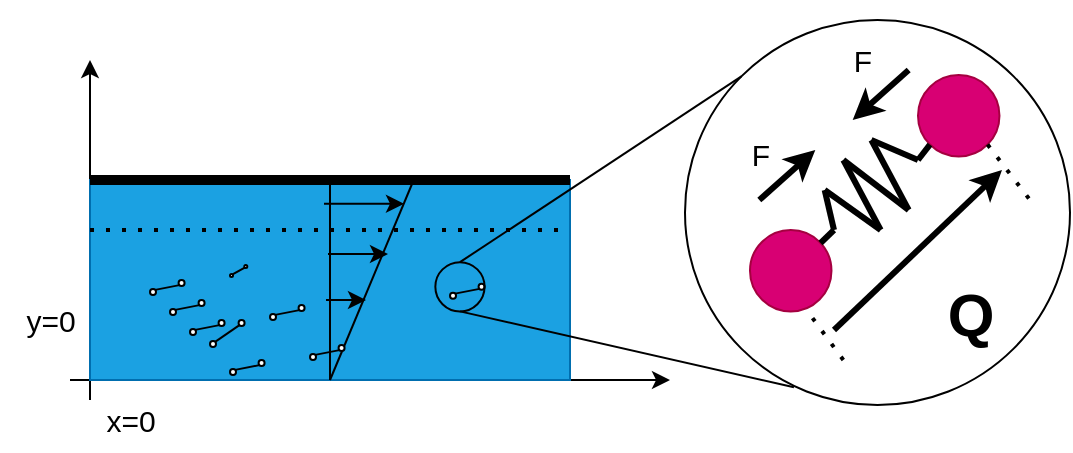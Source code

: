<mxfile version="21.1.3" type="github">
  <diagram id="RbWwaUtCM0gXpG9aIwTm" name="第 1 页">
    <mxGraphModel dx="557" dy="296" grid="0" gridSize="10" guides="1" tooltips="1" connect="1" arrows="1" fold="1" page="1" pageScale="1" pageWidth="827" pageHeight="1169" math="0" shadow="0">
      <root>
        <mxCell id="0" />
        <mxCell id="1" style="" parent="0" />
        <mxCell id="zauIGiu-Af3dXEBVpL37-1" value="" style="endArrow=classic;html=1;rounded=0;" parent="1" edge="1">
          <mxGeometry width="50" height="50" relative="1" as="geometry">
            <mxPoint x="190" y="360" as="sourcePoint" />
            <mxPoint x="490" y="360" as="targetPoint" />
          </mxGeometry>
        </mxCell>
        <mxCell id="zauIGiu-Af3dXEBVpL37-2" value="" style="endArrow=classic;html=1;rounded=0;" parent="1" edge="1">
          <mxGeometry width="50" height="50" relative="1" as="geometry">
            <mxPoint x="200" y="370" as="sourcePoint" />
            <mxPoint x="200" y="200" as="targetPoint" />
          </mxGeometry>
        </mxCell>
        <mxCell id="zauIGiu-Af3dXEBVpL37-32" value="" style="rounded=0;whiteSpace=wrap;html=1;fillStyle=auto;strokeColor=#006EAF;fillColor=#1ba1e2;fontColor=#ffffff;" parent="1" vertex="1">
          <mxGeometry x="200" y="260" width="240" height="100" as="geometry" />
        </mxCell>
        <mxCell id="zauIGiu-Af3dXEBVpL37-33" value="" style="endArrow=none;dashed=1;html=1;dashPattern=1 3;strokeWidth=2;rounded=0;exitX=0;exitY=0.25;exitDx=0;exitDy=0;entryX=1;entryY=0.25;entryDx=0;entryDy=0;" parent="1" source="zauIGiu-Af3dXEBVpL37-32" target="zauIGiu-Af3dXEBVpL37-32" edge="1">
          <mxGeometry width="50" height="50" relative="1" as="geometry">
            <mxPoint x="390" y="500" as="sourcePoint" />
            <mxPoint x="440" y="450" as="targetPoint" />
          </mxGeometry>
        </mxCell>
        <mxCell id="zauIGiu-Af3dXEBVpL37-34" value="" style="endArrow=none;html=1;rounded=0;strokeWidth=5;entryX=1;entryY=0;entryDx=0;entryDy=0;" parent="1" target="zauIGiu-Af3dXEBVpL37-32" edge="1">
          <mxGeometry width="50" height="50" relative="1" as="geometry">
            <mxPoint x="200" y="260" as="sourcePoint" />
            <mxPoint x="250" y="210" as="targetPoint" />
          </mxGeometry>
        </mxCell>
        <mxCell id="zauIGiu-Af3dXEBVpL37-35" value="" style="endArrow=none;html=1;rounded=0;strokeWidth=1;exitX=0.5;exitY=1;exitDx=0;exitDy=0;" parent="1" source="zauIGiu-Af3dXEBVpL37-32" edge="1">
          <mxGeometry width="50" height="50" relative="1" as="geometry">
            <mxPoint x="280" y="340" as="sourcePoint" />
            <mxPoint x="320" y="260" as="targetPoint" />
          </mxGeometry>
        </mxCell>
        <mxCell id="zauIGiu-Af3dXEBVpL37-36" value="" style="endArrow=none;html=1;rounded=0;strokeWidth=1;exitX=0.5;exitY=1;exitDx=0;exitDy=0;" parent="1" source="zauIGiu-Af3dXEBVpL37-32" edge="1">
          <mxGeometry width="50" height="50" relative="1" as="geometry">
            <mxPoint x="350" y="350" as="sourcePoint" />
            <mxPoint x="361" y="262" as="targetPoint" />
          </mxGeometry>
        </mxCell>
        <mxCell id="zauIGiu-Af3dXEBVpL37-37" value="" style="endArrow=classic;html=1;rounded=0;strokeWidth=1;" parent="1" edge="1">
          <mxGeometry width="50" height="50" relative="1" as="geometry">
            <mxPoint x="318" y="320" as="sourcePoint" />
            <mxPoint x="338" y="320" as="targetPoint" />
          </mxGeometry>
        </mxCell>
        <mxCell id="zauIGiu-Af3dXEBVpL37-38" value="" style="endArrow=classic;html=1;rounded=0;strokeWidth=1;" parent="1" edge="1">
          <mxGeometry width="50" height="50" relative="1" as="geometry">
            <mxPoint x="319" y="297" as="sourcePoint" />
            <mxPoint x="349" y="297" as="targetPoint" />
          </mxGeometry>
        </mxCell>
        <mxCell id="zauIGiu-Af3dXEBVpL37-39" value="" style="endArrow=classic;html=1;rounded=0;strokeWidth=1;" parent="1" edge="1">
          <mxGeometry width="50" height="50" relative="1" as="geometry">
            <mxPoint x="317" y="271.89" as="sourcePoint" />
            <mxPoint x="357" y="271.89" as="targetPoint" />
          </mxGeometry>
        </mxCell>
        <mxCell id="zauIGiu-Af3dXEBVpL37-54" value="" style="group" parent="1" vertex="1" connectable="0">
          <mxGeometry x="230" y="310" width="20" height="7.5" as="geometry" />
        </mxCell>
        <mxCell id="zauIGiu-Af3dXEBVpL37-55" value="" style="ellipse;whiteSpace=wrap;html=1;aspect=fixed;fillStyle=auto;" parent="zauIGiu-Af3dXEBVpL37-54" vertex="1">
          <mxGeometry y="4.5" width="3" height="3" as="geometry" />
        </mxCell>
        <mxCell id="zauIGiu-Af3dXEBVpL37-56" value="" style="ellipse;whiteSpace=wrap;html=1;aspect=fixed;fillStyle=auto;" parent="zauIGiu-Af3dXEBVpL37-54" vertex="1">
          <mxGeometry x="14.286" width="3" height="3" as="geometry" />
        </mxCell>
        <mxCell id="zauIGiu-Af3dXEBVpL37-57" value="" style="endArrow=none;html=1;rounded=0;strokeWidth=1;entryX=0;entryY=1;entryDx=0;entryDy=0;exitX=1;exitY=0;exitDx=0;exitDy=0;" parent="zauIGiu-Af3dXEBVpL37-54" source="zauIGiu-Af3dXEBVpL37-55" target="zauIGiu-Af3dXEBVpL37-56" edge="1">
          <mxGeometry width="50" height="50" relative="1" as="geometry">
            <mxPoint x="5.714" y="4.5" as="sourcePoint" />
            <mxPoint x="11.429" y="1.5" as="targetPoint" />
          </mxGeometry>
        </mxCell>
        <mxCell id="zauIGiu-Af3dXEBVpL37-62" value="" style="group" parent="1" vertex="1" connectable="0">
          <mxGeometry x="240" y="320" width="20" height="7.5" as="geometry" />
        </mxCell>
        <mxCell id="zauIGiu-Af3dXEBVpL37-63" value="" style="ellipse;whiteSpace=wrap;html=1;aspect=fixed;fillStyle=auto;" parent="zauIGiu-Af3dXEBVpL37-62" vertex="1">
          <mxGeometry y="4.5" width="3" height="3" as="geometry" />
        </mxCell>
        <mxCell id="zauIGiu-Af3dXEBVpL37-64" value="" style="ellipse;whiteSpace=wrap;html=1;aspect=fixed;fillStyle=auto;" parent="zauIGiu-Af3dXEBVpL37-62" vertex="1">
          <mxGeometry x="14.286" width="3" height="3" as="geometry" />
        </mxCell>
        <mxCell id="zauIGiu-Af3dXEBVpL37-65" value="" style="endArrow=none;html=1;rounded=0;strokeWidth=1;entryX=0;entryY=1;entryDx=0;entryDy=0;exitX=1;exitY=0;exitDx=0;exitDy=0;" parent="zauIGiu-Af3dXEBVpL37-62" source="zauIGiu-Af3dXEBVpL37-63" target="zauIGiu-Af3dXEBVpL37-64" edge="1">
          <mxGeometry width="50" height="50" relative="1" as="geometry">
            <mxPoint x="5.714" y="4.5" as="sourcePoint" />
            <mxPoint x="11.429" y="1.5" as="targetPoint" />
          </mxGeometry>
        </mxCell>
        <mxCell id="zauIGiu-Af3dXEBVpL37-66" value="" style="group;rotation=90;" parent="1" vertex="1" connectable="0">
          <mxGeometry x="250" y="330" width="20" height="7.5" as="geometry" />
        </mxCell>
        <mxCell id="zauIGiu-Af3dXEBVpL37-67" value="" style="ellipse;whiteSpace=wrap;html=1;aspect=fixed;fillStyle=auto;" parent="zauIGiu-Af3dXEBVpL37-66" vertex="1">
          <mxGeometry y="4.5" width="3" height="3" as="geometry" />
        </mxCell>
        <mxCell id="zauIGiu-Af3dXEBVpL37-68" value="" style="ellipse;whiteSpace=wrap;html=1;aspect=fixed;fillStyle=auto;" parent="zauIGiu-Af3dXEBVpL37-66" vertex="1">
          <mxGeometry x="14.286" width="3" height="3" as="geometry" />
        </mxCell>
        <mxCell id="zauIGiu-Af3dXEBVpL37-69" value="" style="endArrow=none;html=1;rounded=0;strokeWidth=1;entryX=0;entryY=1;entryDx=0;entryDy=0;exitX=1;exitY=0;exitDx=0;exitDy=0;" parent="zauIGiu-Af3dXEBVpL37-66" source="zauIGiu-Af3dXEBVpL37-67" target="zauIGiu-Af3dXEBVpL37-68" edge="1">
          <mxGeometry width="50" height="50" relative="1" as="geometry">
            <mxPoint x="5.714" y="4.5" as="sourcePoint" />
            <mxPoint x="11.429" y="1.5" as="targetPoint" />
          </mxGeometry>
        </mxCell>
        <mxCell id="zauIGiu-Af3dXEBVpL37-70" value="" style="group" parent="1" vertex="1" connectable="0">
          <mxGeometry x="260" y="330" width="20" height="17.5" as="geometry" />
        </mxCell>
        <mxCell id="zauIGiu-Af3dXEBVpL37-71" value="" style="ellipse;whiteSpace=wrap;html=1;aspect=fixed;fillStyle=auto;" parent="zauIGiu-Af3dXEBVpL37-70" vertex="1">
          <mxGeometry y="10.5" width="3" height="3" as="geometry" />
        </mxCell>
        <mxCell id="zauIGiu-Af3dXEBVpL37-72" value="" style="ellipse;whiteSpace=wrap;html=1;aspect=fixed;fillStyle=auto;" parent="zauIGiu-Af3dXEBVpL37-70" vertex="1">
          <mxGeometry x="14.286" width="3" height="3" as="geometry" />
        </mxCell>
        <mxCell id="zauIGiu-Af3dXEBVpL37-73" value="" style="endArrow=none;html=1;rounded=0;strokeWidth=1;entryX=0;entryY=1;entryDx=0;entryDy=0;exitX=1;exitY=0;exitDx=0;exitDy=0;" parent="zauIGiu-Af3dXEBVpL37-70" source="zauIGiu-Af3dXEBVpL37-71" target="zauIGiu-Af3dXEBVpL37-72" edge="1">
          <mxGeometry width="50" height="50" relative="1" as="geometry">
            <mxPoint x="5.714" y="10.5" as="sourcePoint" />
            <mxPoint x="11.429" y="3.5" as="targetPoint" />
          </mxGeometry>
        </mxCell>
        <mxCell id="zauIGiu-Af3dXEBVpL37-74" value="" style="group" parent="1" vertex="1" connectable="0">
          <mxGeometry x="270" y="350" width="20" height="7.5" as="geometry" />
        </mxCell>
        <mxCell id="zauIGiu-Af3dXEBVpL37-75" value="" style="ellipse;whiteSpace=wrap;html=1;aspect=fixed;fillStyle=auto;" parent="zauIGiu-Af3dXEBVpL37-74" vertex="1">
          <mxGeometry y="4.5" width="3" height="3" as="geometry" />
        </mxCell>
        <mxCell id="zauIGiu-Af3dXEBVpL37-76" value="" style="ellipse;whiteSpace=wrap;html=1;aspect=fixed;fillStyle=auto;" parent="zauIGiu-Af3dXEBVpL37-74" vertex="1">
          <mxGeometry x="14.286" width="3" height="3" as="geometry" />
        </mxCell>
        <mxCell id="zauIGiu-Af3dXEBVpL37-77" value="" style="endArrow=none;html=1;rounded=0;strokeWidth=1;entryX=0;entryY=1;entryDx=0;entryDy=0;exitX=1;exitY=0;exitDx=0;exitDy=0;" parent="zauIGiu-Af3dXEBVpL37-74" source="zauIGiu-Af3dXEBVpL37-75" target="zauIGiu-Af3dXEBVpL37-76" edge="1">
          <mxGeometry width="50" height="50" relative="1" as="geometry">
            <mxPoint x="5.714" y="4.5" as="sourcePoint" />
            <mxPoint x="11.429" y="1.5" as="targetPoint" />
          </mxGeometry>
        </mxCell>
        <mxCell id="zauIGiu-Af3dXEBVpL37-78" value="" style="group" parent="1" vertex="1" connectable="0">
          <mxGeometry x="290" y="322.5" width="20" height="7.5" as="geometry" />
        </mxCell>
        <mxCell id="zauIGiu-Af3dXEBVpL37-79" value="" style="ellipse;whiteSpace=wrap;html=1;aspect=fixed;fillStyle=auto;" parent="zauIGiu-Af3dXEBVpL37-78" vertex="1">
          <mxGeometry y="4.5" width="3" height="3" as="geometry" />
        </mxCell>
        <mxCell id="zauIGiu-Af3dXEBVpL37-80" value="" style="ellipse;whiteSpace=wrap;html=1;aspect=fixed;fillStyle=auto;" parent="zauIGiu-Af3dXEBVpL37-78" vertex="1">
          <mxGeometry x="14.286" width="3" height="3" as="geometry" />
        </mxCell>
        <mxCell id="zauIGiu-Af3dXEBVpL37-81" value="" style="endArrow=none;html=1;rounded=0;strokeWidth=1;entryX=0;entryY=1;entryDx=0;entryDy=0;exitX=1;exitY=0;exitDx=0;exitDy=0;" parent="zauIGiu-Af3dXEBVpL37-78" source="zauIGiu-Af3dXEBVpL37-79" target="zauIGiu-Af3dXEBVpL37-80" edge="1">
          <mxGeometry width="50" height="50" relative="1" as="geometry">
            <mxPoint x="5.714" y="4.5" as="sourcePoint" />
            <mxPoint x="11.429" y="1.5" as="targetPoint" />
          </mxGeometry>
        </mxCell>
        <mxCell id="zauIGiu-Af3dXEBVpL37-82" value="" style="group" parent="1" vertex="1" connectable="0">
          <mxGeometry x="270" y="302.5" width="10" height="7.5" as="geometry" />
        </mxCell>
        <mxCell id="zauIGiu-Af3dXEBVpL37-83" value="" style="ellipse;whiteSpace=wrap;html=1;aspect=fixed;fillStyle=auto;" parent="zauIGiu-Af3dXEBVpL37-82" vertex="1">
          <mxGeometry y="4.5" width="1.5" height="1.5" as="geometry" />
        </mxCell>
        <mxCell id="zauIGiu-Af3dXEBVpL37-84" value="" style="ellipse;whiteSpace=wrap;html=1;aspect=fixed;fillStyle=auto;" parent="zauIGiu-Af3dXEBVpL37-82" vertex="1">
          <mxGeometry x="7.143" width="1.5" height="1.5" as="geometry" />
        </mxCell>
        <mxCell id="zauIGiu-Af3dXEBVpL37-85" value="" style="endArrow=none;html=1;rounded=0;strokeWidth=1;entryX=0;entryY=1;entryDx=0;entryDy=0;exitX=1;exitY=0;exitDx=0;exitDy=0;" parent="zauIGiu-Af3dXEBVpL37-82" source="zauIGiu-Af3dXEBVpL37-83" target="zauIGiu-Af3dXEBVpL37-84" edge="1">
          <mxGeometry width="50" height="50" relative="1" as="geometry">
            <mxPoint x="2.857" y="4.5" as="sourcePoint" />
            <mxPoint x="5.714" y="1.5" as="targetPoint" />
          </mxGeometry>
        </mxCell>
        <mxCell id="zauIGiu-Af3dXEBVpL37-86" value="" style="group" parent="1" vertex="1" connectable="0">
          <mxGeometry x="380" y="311.88" width="50" height="53.75" as="geometry" />
        </mxCell>
        <mxCell id="zauIGiu-Af3dXEBVpL37-87" value="" style="ellipse;whiteSpace=wrap;html=1;aspect=fixed;fillStyle=auto;" parent="zauIGiu-Af3dXEBVpL37-86" vertex="1">
          <mxGeometry y="4.5" width="3" height="3" as="geometry" />
        </mxCell>
        <mxCell id="zauIGiu-Af3dXEBVpL37-88" value="" style="ellipse;whiteSpace=wrap;html=1;aspect=fixed;fillStyle=auto;" parent="zauIGiu-Af3dXEBVpL37-86" vertex="1">
          <mxGeometry x="14.286" width="3" height="3" as="geometry" />
        </mxCell>
        <mxCell id="zauIGiu-Af3dXEBVpL37-89" value="" style="endArrow=none;html=1;rounded=0;strokeWidth=1;entryX=0;entryY=1;entryDx=0;entryDy=0;exitX=1;exitY=0;exitDx=0;exitDy=0;" parent="zauIGiu-Af3dXEBVpL37-86" source="zauIGiu-Af3dXEBVpL37-87" target="zauIGiu-Af3dXEBVpL37-88" edge="1">
          <mxGeometry width="50" height="50" relative="1" as="geometry">
            <mxPoint x="5.714" y="4.5" as="sourcePoint" />
            <mxPoint x="11.429" y="1.5" as="targetPoint" />
          </mxGeometry>
        </mxCell>
        <mxCell id="zauIGiu-Af3dXEBVpL37-90" value="" style="ellipse;whiteSpace=wrap;html=1;aspect=fixed;fillStyle=auto;fillColor=none;" parent="zauIGiu-Af3dXEBVpL37-86" vertex="1">
          <mxGeometry x="-7.33" y="-10.81" width="24.62" height="24.62" as="geometry" />
        </mxCell>
        <mxCell id="zauIGiu-Af3dXEBVpL37-92" value="" style="endArrow=none;html=1;rounded=0;strokeWidth=1;entryX=0.5;entryY=1;entryDx=0;entryDy=0;exitX=0.283;exitY=0.954;exitDx=0;exitDy=0;exitPerimeter=0;" parent="1" source="zauIGiu-Af3dXEBVpL37-94" target="zauIGiu-Af3dXEBVpL37-90" edge="1">
          <mxGeometry width="50" height="50" relative="1" as="geometry">
            <mxPoint x="520" y="350" as="sourcePoint" />
            <mxPoint x="440" y="450" as="targetPoint" />
          </mxGeometry>
        </mxCell>
        <mxCell id="zauIGiu-Af3dXEBVpL37-93" value="" style="endArrow=none;html=1;rounded=0;strokeWidth=1;entryX=0.5;entryY=0;entryDx=0;entryDy=0;exitX=0;exitY=0;exitDx=0;exitDy=0;" parent="1" source="zauIGiu-Af3dXEBVpL37-94" target="zauIGiu-Af3dXEBVpL37-90" edge="1">
          <mxGeometry width="50" height="50" relative="1" as="geometry">
            <mxPoint x="510" y="270" as="sourcePoint" />
            <mxPoint x="440" y="450" as="targetPoint" />
          </mxGeometry>
        </mxCell>
        <mxCell id="zauIGiu-Af3dXEBVpL37-94" value="" style="ellipse;whiteSpace=wrap;html=1;aspect=fixed;fillStyle=auto;strokeColor=#000000;fillColor=none;" parent="1" vertex="1">
          <mxGeometry x="497.5" y="180" width="192.5" height="192.5" as="geometry" />
        </mxCell>
        <mxCell id="zauIGiu-Af3dXEBVpL37-96" value="" style="group" parent="1" vertex="1" connectable="0">
          <mxGeometry x="310" y="342.5" width="20" height="7.5" as="geometry" />
        </mxCell>
        <mxCell id="zauIGiu-Af3dXEBVpL37-97" value="" style="ellipse;whiteSpace=wrap;html=1;aspect=fixed;fillStyle=auto;" parent="zauIGiu-Af3dXEBVpL37-96" vertex="1">
          <mxGeometry y="4.5" width="3" height="3" as="geometry" />
        </mxCell>
        <mxCell id="zauIGiu-Af3dXEBVpL37-98" value="" style="ellipse;whiteSpace=wrap;html=1;aspect=fixed;fillStyle=auto;" parent="zauIGiu-Af3dXEBVpL37-96" vertex="1">
          <mxGeometry x="14.286" width="3" height="3" as="geometry" />
        </mxCell>
        <mxCell id="zauIGiu-Af3dXEBVpL37-99" value="" style="endArrow=none;html=1;rounded=0;strokeWidth=1;entryX=0;entryY=1;entryDx=0;entryDy=0;exitX=1;exitY=0;exitDx=0;exitDy=0;" parent="zauIGiu-Af3dXEBVpL37-96" source="zauIGiu-Af3dXEBVpL37-97" target="zauIGiu-Af3dXEBVpL37-98" edge="1">
          <mxGeometry width="50" height="50" relative="1" as="geometry">
            <mxPoint x="5.714" y="4.5" as="sourcePoint" />
            <mxPoint x="11.429" y="1.5" as="targetPoint" />
          </mxGeometry>
        </mxCell>
        <mxCell id="zauIGiu-Af3dXEBVpL37-263" value="" style="group" parent="1" vertex="1" connectable="0">
          <mxGeometry x="530" y="200" width="140" height="150" as="geometry" />
        </mxCell>
        <mxCell id="zauIGiu-Af3dXEBVpL37-264" value="" style="ellipse;whiteSpace=wrap;html=1;aspect=fixed;fillStyle=auto;strokeColor=#A50040;fillColor=#d80073;fontColor=#ffffff;" parent="zauIGiu-Af3dXEBVpL37-263" vertex="1">
          <mxGeometry x="84" y="7.5" width="40.741" height="40.741" as="geometry" />
        </mxCell>
        <mxCell id="zauIGiu-Af3dXEBVpL37-265" value="" style="ellipse;whiteSpace=wrap;html=1;aspect=fixed;fillStyle=auto;strokeColor=#A50040;fillColor=#d80073;fontColor=#ffffff;direction=south;" parent="zauIGiu-Af3dXEBVpL37-263" vertex="1">
          <mxGeometry y="85" width="40.741" height="40.741" as="geometry" />
        </mxCell>
        <mxCell id="zauIGiu-Af3dXEBVpL37-266" value="" style="endArrow=none;html=1;rounded=0;strokeWidth=3;entryX=0;entryY=1;entryDx=0;entryDy=0;" parent="zauIGiu-Af3dXEBVpL37-263" target="zauIGiu-Af3dXEBVpL37-264" edge="1">
          <mxGeometry width="50" height="50" relative="1" as="geometry">
            <mxPoint x="84" y="50" as="sourcePoint" />
            <mxPoint x="-9.333" y="-15" as="targetPoint" />
          </mxGeometry>
        </mxCell>
        <mxCell id="zauIGiu-Af3dXEBVpL37-267" value="" style="endArrow=none;html=1;rounded=0;strokeWidth=3;" parent="zauIGiu-Af3dXEBVpL37-263" edge="1">
          <mxGeometry width="50" height="50" relative="1" as="geometry">
            <mxPoint x="60.667" y="40" as="sourcePoint" />
            <mxPoint x="84" y="50" as="targetPoint" />
          </mxGeometry>
        </mxCell>
        <mxCell id="zauIGiu-Af3dXEBVpL37-268" value="" style="endArrow=none;html=1;rounded=0;strokeWidth=3;" parent="zauIGiu-Af3dXEBVpL37-263" edge="1">
          <mxGeometry width="50" height="50" relative="1" as="geometry">
            <mxPoint x="79.333" y="75" as="sourcePoint" />
            <mxPoint x="60.667" y="40" as="targetPoint" />
          </mxGeometry>
        </mxCell>
        <mxCell id="zauIGiu-Af3dXEBVpL37-269" value="" style="endArrow=none;html=1;rounded=0;strokeWidth=3;" parent="zauIGiu-Af3dXEBVpL37-263" edge="1">
          <mxGeometry width="50" height="50" relative="1" as="geometry">
            <mxPoint x="46.667" y="50" as="sourcePoint" />
            <mxPoint x="79.333" y="75" as="targetPoint" />
          </mxGeometry>
        </mxCell>
        <mxCell id="zauIGiu-Af3dXEBVpL37-270" value="" style="endArrow=none;html=1;rounded=0;strokeWidth=3;" parent="zauIGiu-Af3dXEBVpL37-263" edge="1">
          <mxGeometry width="50" height="50" relative="1" as="geometry">
            <mxPoint x="65.333" y="85" as="sourcePoint" />
            <mxPoint x="46.667" y="50" as="targetPoint" />
          </mxGeometry>
        </mxCell>
        <mxCell id="zauIGiu-Af3dXEBVpL37-271" value="" style="endArrow=none;html=1;rounded=0;strokeWidth=3;" parent="zauIGiu-Af3dXEBVpL37-263" edge="1">
          <mxGeometry width="50" height="50" relative="1" as="geometry">
            <mxPoint x="37.333" y="65" as="sourcePoint" />
            <mxPoint x="65.333" y="85" as="targetPoint" />
          </mxGeometry>
        </mxCell>
        <mxCell id="zauIGiu-Af3dXEBVpL37-272" value="" style="endArrow=none;html=1;rounded=0;strokeWidth=3;" parent="zauIGiu-Af3dXEBVpL37-263" edge="1">
          <mxGeometry width="50" height="50" relative="1" as="geometry">
            <mxPoint x="42" y="85" as="sourcePoint" />
            <mxPoint x="37.333" y="65" as="targetPoint" />
          </mxGeometry>
        </mxCell>
        <mxCell id="zauIGiu-Af3dXEBVpL37-273" value="" style="endArrow=none;html=1;rounded=0;strokeWidth=3;" parent="zauIGiu-Af3dXEBVpL37-263" source="zauIGiu-Af3dXEBVpL37-265" edge="1">
          <mxGeometry width="50" height="50" relative="1" as="geometry">
            <mxPoint x="-32.667" y="10" as="sourcePoint" />
            <mxPoint x="42" y="85" as="targetPoint" />
          </mxGeometry>
        </mxCell>
        <mxCell id="zauIGiu-Af3dXEBVpL37-274" value="" style="endArrow=classic;html=1;rounded=0;strokeWidth=3;" parent="zauIGiu-Af3dXEBVpL37-263" edge="1">
          <mxGeometry width="50" height="50" relative="1" as="geometry">
            <mxPoint x="42" y="135" as="sourcePoint" />
            <mxPoint x="126" y="55" as="targetPoint" />
          </mxGeometry>
        </mxCell>
        <mxCell id="zauIGiu-Af3dXEBVpL37-275" value="" style="endArrow=none;dashed=1;html=1;dashPattern=1 3;strokeWidth=2;rounded=0;exitX=1;exitY=1;exitDx=0;exitDy=0;" parent="zauIGiu-Af3dXEBVpL37-263" source="zauIGiu-Af3dXEBVpL37-264" edge="1">
          <mxGeometry width="50" height="50" relative="1" as="geometry">
            <mxPoint x="120" y="50" as="sourcePoint" />
            <mxPoint x="140.0" y="70" as="targetPoint" />
          </mxGeometry>
        </mxCell>
        <mxCell id="zauIGiu-Af3dXEBVpL37-276" value="" style="endArrow=none;dashed=1;html=1;dashPattern=1 3;strokeWidth=2;rounded=0;entryX=0.971;entryY=0.313;entryDx=0;entryDy=0;entryPerimeter=0;" parent="zauIGiu-Af3dXEBVpL37-263" target="zauIGiu-Af3dXEBVpL37-265" edge="1">
          <mxGeometry width="50" height="50" relative="1" as="geometry">
            <mxPoint x="46.667" y="150" as="sourcePoint" />
            <mxPoint x="-9.333" y="-15" as="targetPoint" />
          </mxGeometry>
        </mxCell>
        <mxCell id="zauIGiu-Af3dXEBVpL37-277" value="&lt;b&gt;&lt;font style=&quot;font-size: 30px;&quot;&gt;Q&lt;/font&gt;&lt;/b&gt;" style="text;html=1;align=center;verticalAlign=middle;resizable=0;points=[];autosize=1;strokeColor=none;fillColor=none;" parent="zauIGiu-Af3dXEBVpL37-263" vertex="1">
          <mxGeometry x="85.0" y="101.818" width="50" height="50" as="geometry" />
        </mxCell>
        <mxCell id="zauIGiu-Af3dXEBVpL37-278" value="" style="endArrow=classic;html=1;rounded=0;strokeWidth=3;fontSize=50;" parent="zauIGiu-Af3dXEBVpL37-263" edge="1">
          <mxGeometry width="50" height="50" relative="1" as="geometry">
            <mxPoint x="4.667" y="70" as="sourcePoint" />
            <mxPoint x="32.667" y="45" as="targetPoint" />
          </mxGeometry>
        </mxCell>
        <mxCell id="zauIGiu-Af3dXEBVpL37-279" value="" style="endArrow=classic;html=1;rounded=0;strokeWidth=3;fontSize=50;" parent="zauIGiu-Af3dXEBVpL37-263" edge="1">
          <mxGeometry width="50" height="50" relative="1" as="geometry">
            <mxPoint x="79.333" y="5" as="sourcePoint" />
            <mxPoint x="51.333" y="30" as="targetPoint" />
          </mxGeometry>
        </mxCell>
        <mxCell id="zauIGiu-Af3dXEBVpL37-280" value="&lt;font style=&quot;font-size: 15px;&quot;&gt;F&lt;/font&gt;" style="text;html=1;align=center;verticalAlign=middle;resizable=0;points=[];autosize=1;strokeColor=none;fillColor=none;fontSize=50;" parent="zauIGiu-Af3dXEBVpL37-263" vertex="1">
          <mxGeometry x="-9.997" y="0.002" width="30" height="70" as="geometry" />
        </mxCell>
        <mxCell id="zauIGiu-Af3dXEBVpL37-281" value="&lt;font style=&quot;font-size: 15px;&quot;&gt;F&lt;/font&gt;" style="text;html=1;align=center;verticalAlign=middle;resizable=0;points=[];autosize=1;strokeColor=none;fillColor=none;fontSize=30;" parent="zauIGiu-Af3dXEBVpL37-263" vertex="1">
          <mxGeometry x="40.743" y="-29.999" width="30" height="50" as="geometry" />
        </mxCell>
        <mxCell id="zauIGiu-Af3dXEBVpL37-282" value="x=0" style="text;html=1;align=center;verticalAlign=middle;resizable=0;points=[];autosize=1;strokeColor=none;fillColor=none;fontSize=15;" parent="1" vertex="1">
          <mxGeometry x="195" y="365" width="50" height="30" as="geometry" />
        </mxCell>
        <mxCell id="zauIGiu-Af3dXEBVpL37-283" value="y=0" style="text;html=1;align=center;verticalAlign=middle;resizable=0;points=[];autosize=1;strokeColor=none;fillColor=none;fontSize=15;" parent="1" vertex="1">
          <mxGeometry x="155" y="315" width="50" height="30" as="geometry" />
        </mxCell>
      </root>
    </mxGraphModel>
  </diagram>
</mxfile>
